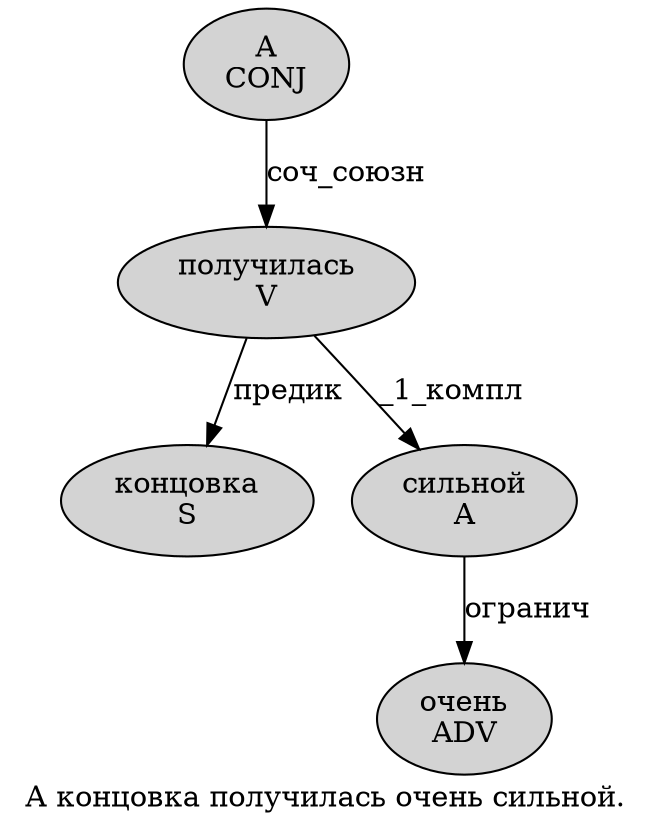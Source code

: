 digraph SENTENCE_1099 {
	graph [label="А концовка получилась очень сильной."]
	node [style=filled]
		0 [label="А
CONJ" color="" fillcolor=lightgray penwidth=1 shape=ellipse]
		1 [label="концовка
S" color="" fillcolor=lightgray penwidth=1 shape=ellipse]
		2 [label="получилась
V" color="" fillcolor=lightgray penwidth=1 shape=ellipse]
		3 [label="очень
ADV" color="" fillcolor=lightgray penwidth=1 shape=ellipse]
		4 [label="сильной
A" color="" fillcolor=lightgray penwidth=1 shape=ellipse]
			0 -> 2 [label="соч_союзн"]
			2 -> 1 [label="предик"]
			2 -> 4 [label="_1_компл"]
			4 -> 3 [label="огранич"]
}